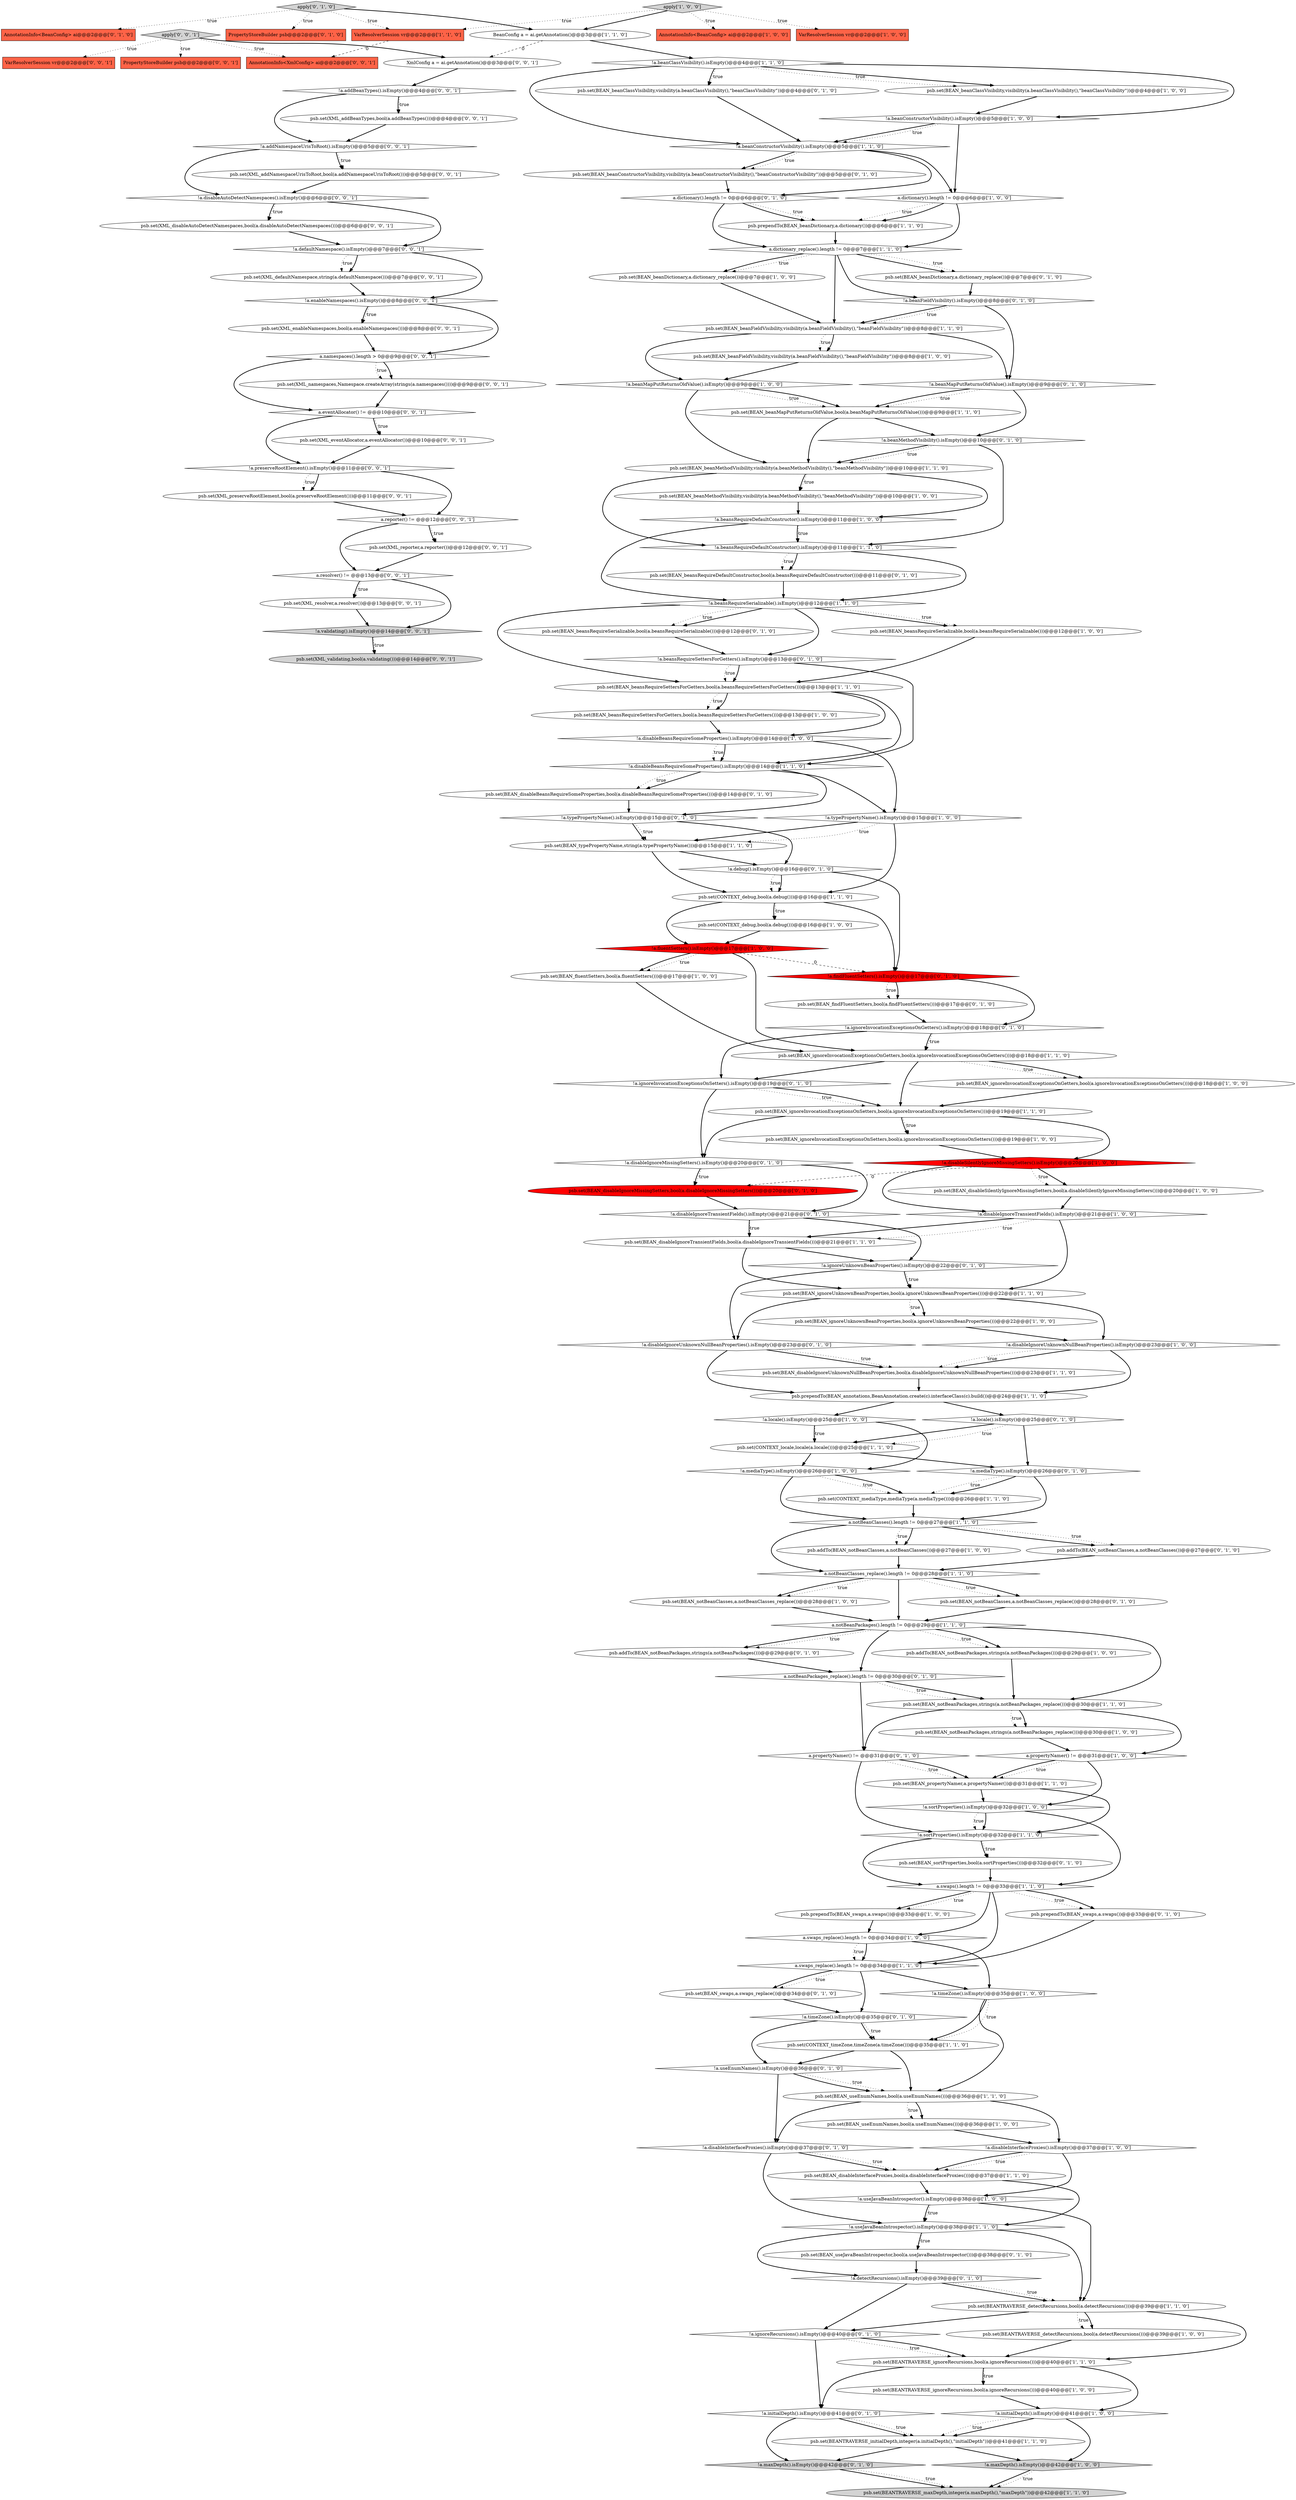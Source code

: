 digraph {
41 [style = filled, label = "!a.timeZone().isEmpty()@@@35@@@['1', '0', '0']", fillcolor = white, shape = diamond image = "AAA0AAABBB1BBB"];
80 [style = filled, label = "psb.set(BEANTRAVERSE_detectRecursions,bool(a.detectRecursions()))@@@39@@@['1', '1', '0']", fillcolor = white, shape = ellipse image = "AAA0AAABBB1BBB"];
118 [style = filled, label = "psb.set(BEAN_beansRequireSerializable,bool(a.beansRequireSerializable()))@@@12@@@['0', '1', '0']", fillcolor = white, shape = ellipse image = "AAA0AAABBB2BBB"];
150 [style = filled, label = "psb.set(XML_preserveRootElement,bool(a.preserveRootElement()))@@@11@@@['0', '0', '1']", fillcolor = white, shape = ellipse image = "AAA0AAABBB3BBB"];
142 [style = filled, label = "psb.set(XML_eventAllocator,a.eventAllocator())@@@10@@@['0', '0', '1']", fillcolor = white, shape = ellipse image = "AAA0AAABBB3BBB"];
26 [style = filled, label = "a.propertyNamer() != @@@31@@@['1', '0', '0']", fillcolor = white, shape = diamond image = "AAA0AAABBB1BBB"];
25 [style = filled, label = "psb.set(BEAN_ignoreUnknownBeanProperties,bool(a.ignoreUnknownBeanProperties()))@@@22@@@['1', '1', '0']", fillcolor = white, shape = ellipse image = "AAA0AAABBB1BBB"];
0 [style = filled, label = "psb.set(BEAN_notBeanClasses,a.notBeanClasses_replace())@@@28@@@['1', '0', '0']", fillcolor = white, shape = ellipse image = "AAA0AAABBB1BBB"];
128 [style = filled, label = "VarResolverSession vr@@@2@@@['0', '0', '1']", fillcolor = tomato, shape = box image = "AAA0AAABBB3BBB"];
139 [style = filled, label = "psb.set(XML_validating,bool(a.validating()))@@@14@@@['0', '0', '1']", fillcolor = lightgray, shape = ellipse image = "AAA0AAABBB3BBB"];
117 [style = filled, label = "apply['0', '1', '0']", fillcolor = lightgray, shape = diamond image = "AAA0AAABBB2BBB"];
60 [style = filled, label = "!a.useJavaBeanIntrospector().isEmpty()@@@38@@@['1', '1', '0']", fillcolor = white, shape = diamond image = "AAA0AAABBB1BBB"];
13 [style = filled, label = "VarResolverSession vr@@@2@@@['1', '1', '0']", fillcolor = tomato, shape = box image = "AAA0AAABBB1BBB"];
49 [style = filled, label = "!a.typePropertyName().isEmpty()@@@15@@@['1', '0', '0']", fillcolor = white, shape = diamond image = "AAA0AAABBB1BBB"];
88 [style = filled, label = "!a.beanFieldVisibility().isEmpty()@@@8@@@['0', '1', '0']", fillcolor = white, shape = diamond image = "AAA0AAABBB2BBB"];
134 [style = filled, label = "apply['0', '0', '1']", fillcolor = lightgray, shape = diamond image = "AAA0AAABBB3BBB"];
131 [style = filled, label = "PropertyStoreBuilder psb@@@2@@@['0', '0', '1']", fillcolor = tomato, shape = box image = "AAA0AAABBB3BBB"];
16 [style = filled, label = "psb.set(BEAN_beanDictionary,a.dictionary_replace())@@@7@@@['1', '0', '0']", fillcolor = white, shape = ellipse image = "AAA0AAABBB1BBB"];
30 [style = filled, label = "!a.mediaType().isEmpty()@@@26@@@['1', '0', '0']", fillcolor = white, shape = diamond image = "AAA0AAABBB1BBB"];
48 [style = filled, label = "!a.disableBeansRequireSomeProperties().isEmpty()@@@14@@@['1', '1', '0']", fillcolor = white, shape = diamond image = "AAA0AAABBB1BBB"];
8 [style = filled, label = "AnnotationInfo<BeanConfig> ai@@@2@@@['1', '0', '0']", fillcolor = tomato, shape = box image = "AAA0AAABBB1BBB"];
52 [style = filled, label = "!a.beanMapPutReturnsOldValue().isEmpty()@@@9@@@['1', '0', '0']", fillcolor = white, shape = diamond image = "AAA0AAABBB1BBB"];
5 [style = filled, label = "psb.set(BEAN_beanClassVisibility,visibility(a.beanClassVisibility(),\"beanClassVisibility\"))@@@4@@@['1', '0', '0']", fillcolor = white, shape = ellipse image = "AAA0AAABBB1BBB"];
71 [style = filled, label = "psb.set(BEAN_beanFieldVisibility,visibility(a.beanFieldVisibility(),\"beanFieldVisibility\"))@@@8@@@['1', '1', '0']", fillcolor = white, shape = ellipse image = "AAA0AAABBB1BBB"];
67 [style = filled, label = "!a.beansRequireDefaultConstructor().isEmpty()@@@11@@@['1', '0', '0']", fillcolor = white, shape = diamond image = "AAA0AAABBB1BBB"];
11 [style = filled, label = "a.swaps_replace().length != 0@@@34@@@['1', '1', '0']", fillcolor = white, shape = diamond image = "AAA0AAABBB1BBB"];
104 [style = filled, label = "!a.ignoreRecursions().isEmpty()@@@40@@@['0', '1', '0']", fillcolor = white, shape = diamond image = "AAA0AAABBB2BBB"];
66 [style = filled, label = "psb.set(BEAN_disableIgnoreUnknownNullBeanProperties,bool(a.disableIgnoreUnknownNullBeanProperties()))@@@23@@@['1', '1', '0']", fillcolor = white, shape = ellipse image = "AAA0AAABBB1BBB"];
68 [style = filled, label = "!a.disableSilentlyIgnoreMissingSetters().isEmpty()@@@20@@@['1', '0', '0']", fillcolor = red, shape = diamond image = "AAA1AAABBB1BBB"];
38 [style = filled, label = "!a.disableIgnoreUnknownNullBeanProperties().isEmpty()@@@23@@@['1', '0', '0']", fillcolor = white, shape = diamond image = "AAA0AAABBB1BBB"];
145 [style = filled, label = "psb.set(XML_addBeanTypes,bool(a.addBeanTypes()))@@@4@@@['0', '0', '1']", fillcolor = white, shape = ellipse image = "AAA0AAABBB3BBB"];
69 [style = filled, label = "psb.set(BEAN_typePropertyName,string(a.typePropertyName()))@@@15@@@['1', '1', '0']", fillcolor = white, shape = ellipse image = "AAA0AAABBB1BBB"];
74 [style = filled, label = "psb.set(BEANTRAVERSE_initialDepth,integer(a.initialDepth(),\"initialDepth\"))@@@41@@@['1', '1', '0']", fillcolor = white, shape = ellipse image = "AAA0AAABBB1BBB"];
138 [style = filled, label = "psb.set(XML_resolver,a.resolver())@@@13@@@['0', '0', '1']", fillcolor = white, shape = ellipse image = "AAA0AAABBB3BBB"];
21 [style = filled, label = "psb.set(BEAN_ignoreUnknownBeanProperties,bool(a.ignoreUnknownBeanProperties()))@@@22@@@['1', '0', '0']", fillcolor = white, shape = ellipse image = "AAA0AAABBB1BBB"];
92 [style = filled, label = "psb.set(BEAN_findFluentSetters,bool(a.findFluentSetters()))@@@17@@@['0', '1', '0']", fillcolor = white, shape = ellipse image = "AAA0AAABBB2BBB"];
79 [style = filled, label = "psb.set(BEAN_notBeanPackages,strings(a.notBeanPackages_replace()))@@@30@@@['1', '1', '0']", fillcolor = white, shape = ellipse image = "AAA0AAABBB1BBB"];
101 [style = filled, label = "AnnotationInfo<BeanConfig> ai@@@2@@@['0', '1', '0']", fillcolor = tomato, shape = box image = "AAA0AAABBB2BBB"];
1 [style = filled, label = "!a.maxDepth().isEmpty()@@@42@@@['1', '0', '0']", fillcolor = lightgray, shape = diamond image = "AAA0AAABBB1BBB"];
140 [style = filled, label = "a.eventAllocator() != @@@10@@@['0', '0', '1']", fillcolor = white, shape = diamond image = "AAA0AAABBB3BBB"];
133 [style = filled, label = "!a.addNamespaceUrisToRoot().isEmpty()@@@5@@@['0', '0', '1']", fillcolor = white, shape = diamond image = "AAA0AAABBB3BBB"];
62 [style = filled, label = "psb.set(BEAN_ignoreInvocationExceptionsOnSetters,bool(a.ignoreInvocationExceptionsOnSetters()))@@@19@@@['1', '1', '0']", fillcolor = white, shape = ellipse image = "AAA0AAABBB1BBB"];
116 [style = filled, label = "!a.maxDepth().isEmpty()@@@42@@@['0', '1', '0']", fillcolor = lightgray, shape = diamond image = "AAA0AAABBB2BBB"];
147 [style = filled, label = "a.namespaces().length > 0@@@9@@@['0', '0', '1']", fillcolor = white, shape = diamond image = "AAA0AAABBB3BBB"];
12 [style = filled, label = "VarResolverSession vr@@@2@@@['1', '0', '0']", fillcolor = tomato, shape = box image = "AAA0AAABBB1BBB"];
40 [style = filled, label = "a.notBeanClasses_replace().length != 0@@@28@@@['1', '1', '0']", fillcolor = white, shape = diamond image = "AAA0AAABBB1BBB"];
78 [style = filled, label = "a.notBeanClasses().length != 0@@@27@@@['1', '1', '0']", fillcolor = white, shape = diamond image = "AAA0AAABBB1BBB"];
54 [style = filled, label = "psb.set(BEAN_disableSilentlyIgnoreMissingSetters,bool(a.disableSilentlyIgnoreMissingSetters()))@@@20@@@['1', '0', '0']", fillcolor = white, shape = ellipse image = "AAA0AAABBB1BBB"];
23 [style = filled, label = "psb.set(BEANTRAVERSE_maxDepth,integer(a.maxDepth(),\"maxDepth\"))@@@42@@@['1', '1', '0']", fillcolor = lightgray, shape = ellipse image = "AAA0AAABBB1BBB"];
98 [style = filled, label = "!a.ignoreInvocationExceptionsOnGetters().isEmpty()@@@18@@@['0', '1', '0']", fillcolor = white, shape = diamond image = "AAA0AAABBB2BBB"];
59 [style = filled, label = "!a.beansRequireSerializable().isEmpty()@@@12@@@['1', '1', '0']", fillcolor = white, shape = diamond image = "AAA0AAABBB1BBB"];
129 [style = filled, label = "psb.set(XML_addNamespaceUrisToRoot,bool(a.addNamespaceUrisToRoot()))@@@5@@@['0', '0', '1']", fillcolor = white, shape = ellipse image = "AAA0AAABBB3BBB"];
136 [style = filled, label = "psb.set(XML_defaultNamespace,string(a.defaultNamespace()))@@@7@@@['0', '0', '1']", fillcolor = white, shape = ellipse image = "AAA0AAABBB3BBB"];
31 [style = filled, label = "psb.set(CONTEXT_debug,bool(a.debug()))@@@16@@@['1', '0', '0']", fillcolor = white, shape = ellipse image = "AAA0AAABBB1BBB"];
10 [style = filled, label = "a.swaps_replace().length != 0@@@34@@@['1', '0', '0']", fillcolor = white, shape = diamond image = "AAA0AAABBB1BBB"];
114 [style = filled, label = "!a.findFluentSetters().isEmpty()@@@17@@@['0', '1', '0']", fillcolor = red, shape = diamond image = "AAA1AAABBB2BBB"];
28 [style = filled, label = "psb.set(CONTEXT_locale,locale(a.locale()))@@@25@@@['1', '1', '0']", fillcolor = white, shape = ellipse image = "AAA0AAABBB1BBB"];
34 [style = filled, label = "!a.fluentSetters().isEmpty()@@@17@@@['1', '0', '0']", fillcolor = red, shape = diamond image = "AAA1AAABBB1BBB"];
110 [style = filled, label = "!a.timeZone().isEmpty()@@@35@@@['0', '1', '0']", fillcolor = white, shape = diamond image = "AAA0AAABBB2BBB"];
87 [style = filled, label = "psb.set(BEAN_beanConstructorVisibility,visibility(a.beanConstructorVisibility(),\"beanConstructorVisibility\"))@@@5@@@['0', '1', '0']", fillcolor = white, shape = ellipse image = "AAA0AAABBB2BBB"];
94 [style = filled, label = "!a.beansRequireSettersForGetters().isEmpty()@@@13@@@['0', '1', '0']", fillcolor = white, shape = diamond image = "AAA0AAABBB2BBB"];
2 [style = filled, label = "psb.prependTo(BEAN_swaps,a.swaps())@@@33@@@['1', '0', '0']", fillcolor = white, shape = ellipse image = "AAA0AAABBB1BBB"];
14 [style = filled, label = "psb.set(BEAN_ignoreInvocationExceptionsOnGetters,bool(a.ignoreInvocationExceptionsOnGetters()))@@@18@@@['1', '0', '0']", fillcolor = white, shape = ellipse image = "AAA0AAABBB1BBB"];
124 [style = filled, label = "!a.ignoreInvocationExceptionsOnSetters().isEmpty()@@@19@@@['0', '1', '0']", fillcolor = white, shape = diamond image = "AAA0AAABBB2BBB"];
43 [style = filled, label = "psb.set(BEANTRAVERSE_ignoreRecursions,bool(a.ignoreRecursions()))@@@40@@@['1', '1', '0']", fillcolor = white, shape = ellipse image = "AAA0AAABBB1BBB"];
109 [style = filled, label = "!a.disableIgnoreUnknownNullBeanProperties().isEmpty()@@@23@@@['0', '1', '0']", fillcolor = white, shape = diamond image = "AAA0AAABBB2BBB"];
51 [style = filled, label = "psb.prependTo(BEAN_beanDictionary,a.dictionary())@@@6@@@['1', '1', '0']", fillcolor = white, shape = ellipse image = "AAA0AAABBB1BBB"];
55 [style = filled, label = "psb.addTo(BEAN_notBeanClasses,a.notBeanClasses())@@@27@@@['1', '0', '0']", fillcolor = white, shape = ellipse image = "AAA0AAABBB1BBB"];
106 [style = filled, label = "psb.addTo(BEAN_notBeanClasses,a.notBeanClasses())@@@27@@@['0', '1', '0']", fillcolor = white, shape = ellipse image = "AAA0AAABBB2BBB"];
141 [style = filled, label = "!a.preserveRootElement().isEmpty()@@@11@@@['0', '0', '1']", fillcolor = white, shape = diamond image = "AAA0AAABBB3BBB"];
56 [style = filled, label = "a.dictionary_replace().length != 0@@@7@@@['1', '1', '0']", fillcolor = white, shape = diamond image = "AAA0AAABBB1BBB"];
105 [style = filled, label = "psb.set(BEAN_beansRequireDefaultConstructor,bool(a.beansRequireDefaultConstructor()))@@@11@@@['0', '1', '0']", fillcolor = white, shape = ellipse image = "AAA0AAABBB2BBB"];
95 [style = filled, label = "!a.locale().isEmpty()@@@25@@@['0', '1', '0']", fillcolor = white, shape = diamond image = "AAA0AAABBB2BBB"];
120 [style = filled, label = "psb.set(BEAN_swaps,a.swaps_replace())@@@34@@@['0', '1', '0']", fillcolor = white, shape = ellipse image = "AAA0AAABBB2BBB"];
122 [style = filled, label = "!a.disableIgnoreMissingSetters().isEmpty()@@@20@@@['0', '1', '0']", fillcolor = white, shape = diamond image = "AAA0AAABBB2BBB"];
45 [style = filled, label = "psb.set(BEAN_useEnumNames,bool(a.useEnumNames()))@@@36@@@['1', '1', '0']", fillcolor = white, shape = ellipse image = "AAA0AAABBB1BBB"];
29 [style = filled, label = "!a.disableIgnoreTransientFields().isEmpty()@@@21@@@['1', '0', '0']", fillcolor = white, shape = diamond image = "AAA0AAABBB1BBB"];
33 [style = filled, label = "!a.disableInterfaceProxies().isEmpty()@@@37@@@['1', '0', '0']", fillcolor = white, shape = diamond image = "AAA0AAABBB1BBB"];
24 [style = filled, label = "psb.set(BEAN_fluentSetters,bool(a.fluentSetters()))@@@17@@@['1', '0', '0']", fillcolor = white, shape = ellipse image = "AAA0AAABBB1BBB"];
17 [style = filled, label = "psb.set(BEAN_beansRequireSettersForGetters,bool(a.beansRequireSettersForGetters()))@@@13@@@['1', '0', '0']", fillcolor = white, shape = ellipse image = "AAA0AAABBB1BBB"];
32 [style = filled, label = "psb.set(CONTEXT_mediaType,mediaType(a.mediaType()))@@@26@@@['1', '1', '0']", fillcolor = white, shape = ellipse image = "AAA0AAABBB1BBB"];
36 [style = filled, label = "!a.disableBeansRequireSomeProperties().isEmpty()@@@14@@@['1', '0', '0']", fillcolor = white, shape = diamond image = "AAA0AAABBB1BBB"];
151 [style = filled, label = "a.reporter() != @@@12@@@['0', '0', '1']", fillcolor = white, shape = diamond image = "AAA0AAABBB3BBB"];
15 [style = filled, label = "psb.prependTo(BEAN_annotations,BeanAnnotation.create(c).interfaceClass(c).build())@@@24@@@['1', '1', '0']", fillcolor = white, shape = ellipse image = "AAA0AAABBB1BBB"];
97 [style = filled, label = "psb.set(BEAN_notBeanClasses,a.notBeanClasses_replace())@@@28@@@['0', '1', '0']", fillcolor = white, shape = ellipse image = "AAA0AAABBB2BBB"];
132 [style = filled, label = "XmlConfig a = ai.getAnnotation()@@@3@@@['0', '0', '1']", fillcolor = white, shape = ellipse image = "AAA0AAABBB3BBB"];
84 [style = filled, label = "!a.mediaType().isEmpty()@@@26@@@['0', '1', '0']", fillcolor = white, shape = diamond image = "AAA0AAABBB2BBB"];
149 [style = filled, label = "!a.addBeanTypes().isEmpty()@@@4@@@['0', '0', '1']", fillcolor = white, shape = diamond image = "AAA0AAABBB3BBB"];
27 [style = filled, label = "psb.set(BEAN_notBeanPackages,strings(a.notBeanPackages_replace()))@@@30@@@['1', '0', '0']", fillcolor = white, shape = ellipse image = "AAA0AAABBB1BBB"];
6 [style = filled, label = "psb.set(BEAN_beansRequireSerializable,bool(a.beansRequireSerializable()))@@@12@@@['1', '0', '0']", fillcolor = white, shape = ellipse image = "AAA0AAABBB1BBB"];
75 [style = filled, label = "psb.set(BEAN_disableIgnoreTransientFields,bool(a.disableIgnoreTransientFields()))@@@21@@@['1', '1', '0']", fillcolor = white, shape = ellipse image = "AAA0AAABBB1BBB"];
81 [style = filled, label = "psb.set(BEAN_propertyNamer,a.propertyNamer())@@@31@@@['1', '1', '0']", fillcolor = white, shape = ellipse image = "AAA0AAABBB1BBB"];
103 [style = filled, label = "psb.addTo(BEAN_notBeanPackages,strings(a.notBeanPackages()))@@@29@@@['0', '1', '0']", fillcolor = white, shape = ellipse image = "AAA0AAABBB2BBB"];
70 [style = filled, label = "psb.set(CONTEXT_timeZone,timeZone(a.timeZone()))@@@35@@@['1', '1', '0']", fillcolor = white, shape = ellipse image = "AAA0AAABBB1BBB"];
89 [style = filled, label = "a.notBeanPackages_replace().length != 0@@@30@@@['0', '1', '0']", fillcolor = white, shape = diamond image = "AAA0AAABBB2BBB"];
108 [style = filled, label = "psb.set(BEAN_sortProperties,bool(a.sortProperties()))@@@32@@@['0', '1', '0']", fillcolor = white, shape = ellipse image = "AAA0AAABBB2BBB"];
112 [style = filled, label = "!a.beanMethodVisibility().isEmpty()@@@10@@@['0', '1', '0']", fillcolor = white, shape = diamond image = "AAA0AAABBB2BBB"];
99 [style = filled, label = "psb.set(BEAN_beanDictionary,a.dictionary_replace())@@@7@@@['0', '1', '0']", fillcolor = white, shape = ellipse image = "AAA0AAABBB2BBB"];
86 [style = filled, label = "!a.detectRecursions().isEmpty()@@@39@@@['0', '1', '0']", fillcolor = white, shape = diamond image = "AAA0AAABBB2BBB"];
44 [style = filled, label = "!a.beanConstructorVisibility().isEmpty()@@@5@@@['1', '0', '0']", fillcolor = white, shape = diamond image = "AAA0AAABBB1BBB"];
50 [style = filled, label = "!a.beanConstructorVisibility().isEmpty()@@@5@@@['1', '1', '0']", fillcolor = white, shape = diamond image = "AAA0AAABBB1BBB"];
146 [style = filled, label = "!a.enableNamespaces().isEmpty()@@@8@@@['0', '0', '1']", fillcolor = white, shape = diamond image = "AAA0AAABBB3BBB"];
64 [style = filled, label = "BeanConfig a = ai.getAnnotation()@@@3@@@['1', '1', '0']", fillcolor = white, shape = ellipse image = "AAA0AAABBB1BBB"];
85 [style = filled, label = "psb.set(BEAN_useJavaBeanIntrospector,bool(a.useJavaBeanIntrospector()))@@@38@@@['0', '1', '0']", fillcolor = white, shape = ellipse image = "AAA0AAABBB2BBB"];
42 [style = filled, label = "!a.beanClassVisibility().isEmpty()@@@4@@@['1', '1', '0']", fillcolor = white, shape = diamond image = "AAA0AAABBB1BBB"];
3 [style = filled, label = "psb.set(BEAN_beanMethodVisibility,visibility(a.beanMethodVisibility(),\"beanMethodVisibility\"))@@@10@@@['1', '0', '0']", fillcolor = white, shape = ellipse image = "AAA0AAABBB1BBB"];
47 [style = filled, label = "a.dictionary().length != 0@@@6@@@['1', '0', '0']", fillcolor = white, shape = diamond image = "AAA0AAABBB1BBB"];
9 [style = filled, label = "psb.addTo(BEAN_notBeanPackages,strings(a.notBeanPackages()))@@@29@@@['1', '0', '0']", fillcolor = white, shape = ellipse image = "AAA0AAABBB1BBB"];
35 [style = filled, label = "psb.set(BEANTRAVERSE_ignoreRecursions,bool(a.ignoreRecursions()))@@@40@@@['1', '0', '0']", fillcolor = white, shape = ellipse image = "AAA0AAABBB1BBB"];
123 [style = filled, label = "psb.set(BEAN_disableIgnoreMissingSetters,bool(a.disableIgnoreMissingSetters()))@@@20@@@['0', '1', '0']", fillcolor = red, shape = ellipse image = "AAA1AAABBB2BBB"];
61 [style = filled, label = "psb.set(BEAN_disableInterfaceProxies,bool(a.disableInterfaceProxies()))@@@37@@@['1', '1', '0']", fillcolor = white, shape = ellipse image = "AAA0AAABBB1BBB"];
18 [style = filled, label = "!a.locale().isEmpty()@@@25@@@['1', '0', '0']", fillcolor = white, shape = diamond image = "AAA0AAABBB1BBB"];
37 [style = filled, label = "!a.initialDepth().isEmpty()@@@41@@@['1', '0', '0']", fillcolor = white, shape = diamond image = "AAA0AAABBB1BBB"];
90 [style = filled, label = "!a.beanMapPutReturnsOldValue().isEmpty()@@@9@@@['0', '1', '0']", fillcolor = white, shape = diamond image = "AAA0AAABBB2BBB"];
96 [style = filled, label = "psb.set(BEAN_disableBeansRequireSomeProperties,bool(a.disableBeansRequireSomeProperties()))@@@14@@@['0', '1', '0']", fillcolor = white, shape = ellipse image = "AAA0AAABBB2BBB"];
58 [style = filled, label = "a.swaps().length != 0@@@33@@@['1', '1', '0']", fillcolor = white, shape = diamond image = "AAA0AAABBB1BBB"];
76 [style = filled, label = "!a.beansRequireDefaultConstructor().isEmpty()@@@11@@@['1', '1', '0']", fillcolor = white, shape = diamond image = "AAA0AAABBB1BBB"];
72 [style = filled, label = "!a.sortProperties().isEmpty()@@@32@@@['1', '1', '0']", fillcolor = white, shape = diamond image = "AAA0AAABBB1BBB"];
113 [style = filled, label = "psb.set(BEAN_beanClassVisibility,visibility(a.beanClassVisibility(),\"beanClassVisibility\"))@@@4@@@['0', '1', '0']", fillcolor = white, shape = ellipse image = "AAA0AAABBB2BBB"];
91 [style = filled, label = "!a.disableIgnoreTransientFields().isEmpty()@@@21@@@['0', '1', '0']", fillcolor = white, shape = diamond image = "AAA0AAABBB2BBB"];
102 [style = filled, label = "!a.useEnumNames().isEmpty()@@@36@@@['0', '1', '0']", fillcolor = white, shape = diamond image = "AAA0AAABBB2BBB"];
111 [style = filled, label = "PropertyStoreBuilder psb@@@2@@@['0', '1', '0']", fillcolor = tomato, shape = box image = "AAA0AAABBB2BBB"];
4 [style = filled, label = "psb.set(BEANTRAVERSE_detectRecursions,bool(a.detectRecursions()))@@@39@@@['1', '0', '0']", fillcolor = white, shape = ellipse image = "AAA0AAABBB1BBB"];
53 [style = filled, label = "psb.set(BEAN_ignoreInvocationExceptionsOnGetters,bool(a.ignoreInvocationExceptionsOnGetters()))@@@18@@@['1', '1', '0']", fillcolor = white, shape = ellipse image = "AAA0AAABBB1BBB"];
137 [style = filled, label = "psb.set(XML_namespaces,Namespace.createArray(strings(a.namespaces())))@@@9@@@['0', '0', '1']", fillcolor = white, shape = ellipse image = "AAA0AAABBB3BBB"];
7 [style = filled, label = "!a.useJavaBeanIntrospector().isEmpty()@@@38@@@['1', '0', '0']", fillcolor = white, shape = diamond image = "AAA0AAABBB1BBB"];
100 [style = filled, label = "!a.disableInterfaceProxies().isEmpty()@@@37@@@['0', '1', '0']", fillcolor = white, shape = diamond image = "AAA0AAABBB2BBB"];
57 [style = filled, label = "psb.set(BEAN_beanMapPutReturnsOldValue,bool(a.beanMapPutReturnsOldValue()))@@@9@@@['1', '1', '0']", fillcolor = white, shape = ellipse image = "AAA0AAABBB1BBB"];
46 [style = filled, label = "psb.set(BEAN_beanFieldVisibility,visibility(a.beanFieldVisibility(),\"beanFieldVisibility\"))@@@8@@@['1', '0', '0']", fillcolor = white, shape = ellipse image = "AAA0AAABBB1BBB"];
143 [style = filled, label = "psb.set(XML_enableNamespaces,bool(a.enableNamespaces()))@@@8@@@['0', '0', '1']", fillcolor = white, shape = ellipse image = "AAA0AAABBB3BBB"];
77 [style = filled, label = "psb.set(BEAN_beanMethodVisibility,visibility(a.beanMethodVisibility(),\"beanMethodVisibility\"))@@@10@@@['1', '1', '0']", fillcolor = white, shape = ellipse image = "AAA0AAABBB1BBB"];
148 [style = filled, label = "!a.defaultNamespace().isEmpty()@@@7@@@['0', '0', '1']", fillcolor = white, shape = diamond image = "AAA0AAABBB3BBB"];
119 [style = filled, label = "!a.ignoreUnknownBeanProperties().isEmpty()@@@22@@@['0', '1', '0']", fillcolor = white, shape = diamond image = "AAA0AAABBB2BBB"];
127 [style = filled, label = "!a.disableAutoDetectNamespaces().isEmpty()@@@6@@@['0', '0', '1']", fillcolor = white, shape = diamond image = "AAA0AAABBB3BBB"];
135 [style = filled, label = "psb.set(XML_reporter,a.reporter())@@@12@@@['0', '0', '1']", fillcolor = white, shape = ellipse image = "AAA0AAABBB3BBB"];
115 [style = filled, label = "!a.initialDepth().isEmpty()@@@41@@@['0', '1', '0']", fillcolor = white, shape = diamond image = "AAA0AAABBB2BBB"];
39 [style = filled, label = "psb.set(BEAN_ignoreInvocationExceptionsOnSetters,bool(a.ignoreInvocationExceptionsOnSetters()))@@@19@@@['1', '0', '0']", fillcolor = white, shape = ellipse image = "AAA0AAABBB1BBB"];
130 [style = filled, label = "psb.set(XML_disableAutoDetectNamespaces,bool(a.disableAutoDetectNamespaces()))@@@6@@@['0', '0', '1']", fillcolor = white, shape = ellipse image = "AAA0AAABBB3BBB"];
93 [style = filled, label = "a.dictionary().length != 0@@@6@@@['0', '1', '0']", fillcolor = white, shape = diamond image = "AAA0AAABBB2BBB"];
83 [style = filled, label = "a.propertyNamer() != @@@31@@@['0', '1', '0']", fillcolor = white, shape = diamond image = "AAA0AAABBB2BBB"];
22 [style = filled, label = "psb.set(BEAN_useEnumNames,bool(a.useEnumNames()))@@@36@@@['1', '0', '0']", fillcolor = white, shape = ellipse image = "AAA0AAABBB1BBB"];
20 [style = filled, label = "!a.sortProperties().isEmpty()@@@32@@@['1', '0', '0']", fillcolor = white, shape = diamond image = "AAA0AAABBB1BBB"];
19 [style = filled, label = "psb.set(BEAN_beansRequireSettersForGetters,bool(a.beansRequireSettersForGetters()))@@@13@@@['1', '1', '0']", fillcolor = white, shape = ellipse image = "AAA0AAABBB1BBB"];
82 [style = filled, label = "psb.prependTo(BEAN_swaps,a.swaps())@@@33@@@['0', '1', '0']", fillcolor = white, shape = ellipse image = "AAA0AAABBB2BBB"];
107 [style = filled, label = "!a.typePropertyName().isEmpty()@@@15@@@['0', '1', '0']", fillcolor = white, shape = diamond image = "AAA0AAABBB2BBB"];
125 [style = filled, label = "!a.validating().isEmpty()@@@14@@@['0', '0', '1']", fillcolor = lightgray, shape = diamond image = "AAA0AAABBB3BBB"];
144 [style = filled, label = "AnnotationInfo<XmlConfig> ai@@@2@@@['0', '0', '1']", fillcolor = tomato, shape = box image = "AAA0AAABBB3BBB"];
73 [style = filled, label = "psb.set(CONTEXT_debug,bool(a.debug()))@@@16@@@['1', '1', '0']", fillcolor = white, shape = ellipse image = "AAA0AAABBB1BBB"];
121 [style = filled, label = "!a.debug().isEmpty()@@@16@@@['0', '1', '0']", fillcolor = white, shape = diamond image = "AAA0AAABBB2BBB"];
126 [style = filled, label = "a.resolver() != @@@13@@@['0', '0', '1']", fillcolor = white, shape = diamond image = "AAA0AAABBB3BBB"];
65 [style = filled, label = "a.notBeanPackages().length != 0@@@29@@@['1', '1', '0']", fillcolor = white, shape = diamond image = "AAA0AAABBB1BBB"];
63 [style = filled, label = "apply['1', '0', '0']", fillcolor = lightgray, shape = diamond image = "AAA0AAABBB1BBB"];
146->143 [style = dotted, label="true"];
108->58 [style = bold, label=""];
43->35 [style = dotted, label="true"];
79->27 [style = bold, label=""];
89->83 [style = bold, label=""];
45->33 [style = bold, label=""];
83->81 [style = dotted, label="true"];
95->28 [style = dotted, label="true"];
65->9 [style = dotted, label="true"];
21->38 [style = bold, label=""];
7->60 [style = bold, label=""];
81->20 [style = bold, label=""];
17->36 [style = bold, label=""];
30->78 [style = bold, label=""];
98->124 [style = bold, label=""];
35->37 [style = bold, label=""];
104->43 [style = dotted, label="true"];
93->51 [style = bold, label=""];
41->45 [style = bold, label=""];
24->53 [style = bold, label=""];
15->95 [style = bold, label=""];
92->98 [style = bold, label=""];
52->57 [style = dotted, label="true"];
79->83 [style = bold, label=""];
141->150 [style = dotted, label="true"];
60->85 [style = dotted, label="true"];
90->57 [style = dotted, label="true"];
48->96 [style = bold, label=""];
104->115 [style = bold, label=""];
136->146 [style = bold, label=""];
58->2 [style = bold, label=""];
119->109 [style = bold, label=""];
33->61 [style = dotted, label="true"];
63->12 [style = dotted, label="true"];
28->84 [style = bold, label=""];
18->28 [style = bold, label=""];
37->74 [style = bold, label=""];
62->39 [style = dotted, label="true"];
114->92 [style = bold, label=""];
79->26 [style = bold, label=""];
100->61 [style = bold, label=""];
118->94 [style = bold, label=""];
47->51 [style = dotted, label="true"];
62->68 [style = bold, label=""];
40->65 [style = bold, label=""];
110->102 [style = bold, label=""];
26->20 [style = bold, label=""];
40->97 [style = bold, label=""];
27->26 [style = bold, label=""];
65->89 [style = bold, label=""];
122->123 [style = bold, label=""];
50->93 [style = bold, label=""];
75->119 [style = bold, label=""];
120->110 [style = bold, label=""];
99->88 [style = bold, label=""];
71->90 [style = bold, label=""];
37->74 [style = dotted, label="true"];
89->79 [style = bold, label=""];
65->79 [style = bold, label=""];
117->13 [style = dotted, label="true"];
140->141 [style = bold, label=""];
2->10 [style = bold, label=""];
134->131 [style = dotted, label="true"];
11->41 [style = bold, label=""];
147->137 [style = bold, label=""];
58->10 [style = bold, label=""];
53->14 [style = dotted, label="true"];
48->96 [style = dotted, label="true"];
77->67 [style = bold, label=""];
39->68 [style = bold, label=""];
79->27 [style = dotted, label="true"];
87->93 [style = bold, label=""];
123->91 [style = bold, label=""];
26->81 [style = dotted, label="true"];
142->141 [style = bold, label=""];
33->61 [style = bold, label=""];
40->97 [style = dotted, label="true"];
69->121 [style = bold, label=""];
43->37 [style = bold, label=""];
15->18 [style = bold, label=""];
56->99 [style = dotted, label="true"];
109->15 [style = bold, label=""];
127->130 [style = bold, label=""];
124->62 [style = dotted, label="true"];
148->136 [style = bold, label=""];
18->28 [style = dotted, label="true"];
20->72 [style = bold, label=""];
9->79 [style = bold, label=""];
60->80 [style = bold, label=""];
73->31 [style = bold, label=""];
42->5 [style = bold, label=""];
73->31 [style = dotted, label="true"];
117->64 [style = bold, label=""];
119->25 [style = bold, label=""];
140->142 [style = dotted, label="true"];
58->82 [style = dotted, label="true"];
115->74 [style = bold, label=""];
150->151 [style = bold, label=""];
127->130 [style = dotted, label="true"];
1->23 [style = bold, label=""];
64->42 [style = bold, label=""];
42->44 [style = bold, label=""];
151->126 [style = bold, label=""];
45->22 [style = bold, label=""];
133->127 [style = bold, label=""];
65->9 [style = bold, label=""];
124->122 [style = bold, label=""];
1->23 [style = dotted, label="true"];
91->75 [style = bold, label=""];
78->106 [style = dotted, label="true"];
59->6 [style = bold, label=""];
149->145 [style = dotted, label="true"];
44->47 [style = bold, label=""];
25->21 [style = bold, label=""];
10->11 [style = bold, label=""];
34->53 [style = bold, label=""];
63->8 [style = dotted, label="true"];
63->13 [style = dotted, label="true"];
60->85 [style = bold, label=""];
64->132 [style = dashed, label="0"];
71->52 [style = bold, label=""];
146->147 [style = bold, label=""];
78->40 [style = bold, label=""];
107->121 [style = bold, label=""];
121->73 [style = dotted, label="true"];
90->57 [style = bold, label=""];
107->69 [style = bold, label=""];
62->39 [style = bold, label=""];
49->73 [style = bold, label=""];
71->46 [style = dotted, label="true"];
133->129 [style = bold, label=""];
62->122 [style = bold, label=""];
97->65 [style = bold, label=""];
41->70 [style = bold, label=""];
122->91 [style = bold, label=""];
67->76 [style = dotted, label="true"];
34->24 [style = dotted, label="true"];
60->86 [style = bold, label=""];
47->56 [style = bold, label=""];
109->66 [style = bold, label=""];
143->147 [style = bold, label=""];
149->145 [style = bold, label=""];
91->119 [style = bold, label=""];
59->118 [style = bold, label=""];
52->77 [style = bold, label=""];
56->16 [style = dotted, label="true"];
48->107 [style = bold, label=""];
112->77 [style = bold, label=""];
7->60 [style = dotted, label="true"];
107->69 [style = dotted, label="true"];
42->5 [style = dotted, label="true"];
126->138 [style = bold, label=""];
75->25 [style = bold, label=""];
126->125 [style = bold, label=""];
70->45 [style = bold, label=""];
95->28 [style = bold, label=""];
61->60 [style = bold, label=""];
147->137 [style = dotted, label="true"];
114->98 [style = bold, label=""];
51->56 [style = bold, label=""];
7->80 [style = bold, label=""];
117->111 [style = dotted, label="true"];
149->133 [style = bold, label=""];
88->71 [style = bold, label=""];
32->78 [style = bold, label=""];
81->72 [style = bold, label=""];
50->47 [style = bold, label=""];
72->108 [style = dotted, label="true"];
42->113 [style = bold, label=""];
56->99 [style = bold, label=""];
52->57 [style = bold, label=""];
124->62 [style = bold, label=""];
94->19 [style = bold, label=""];
67->59 [style = bold, label=""];
59->19 [style = bold, label=""];
86->104 [style = bold, label=""];
140->142 [style = bold, label=""];
95->84 [style = bold, label=""];
19->36 [style = bold, label=""];
90->112 [style = bold, label=""];
85->86 [style = bold, label=""];
49->69 [style = dotted, label="true"];
38->15 [style = bold, label=""];
121->114 [style = bold, label=""];
78->55 [style = bold, label=""];
54->29 [style = bold, label=""];
141->150 [style = bold, label=""];
43->35 [style = bold, label=""];
65->103 [style = bold, label=""];
141->151 [style = bold, label=""];
94->19 [style = dotted, label="true"];
114->92 [style = dotted, label="true"];
113->50 [style = bold, label=""];
135->126 [style = bold, label=""];
98->53 [style = bold, label=""];
25->21 [style = dotted, label="true"];
58->11 [style = bold, label=""];
33->7 [style = bold, label=""];
22->33 [style = bold, label=""];
48->49 [style = bold, label=""];
102->45 [style = dotted, label="true"];
88->90 [style = bold, label=""];
19->17 [style = dotted, label="true"];
37->1 [style = bold, label=""];
56->71 [style = bold, label=""];
100->61 [style = dotted, label="true"];
44->50 [style = bold, label=""];
66->15 [style = bold, label=""];
129->127 [style = bold, label=""];
121->73 [style = bold, label=""];
91->75 [style = dotted, label="true"];
53->124 [style = bold, label=""];
3->67 [style = bold, label=""];
45->100 [style = bold, label=""];
122->123 [style = dotted, label="true"];
30->32 [style = dotted, label="true"];
132->149 [style = bold, label=""];
112->76 [style = bold, label=""];
125->139 [style = bold, label=""];
82->11 [style = bold, label=""];
116->23 [style = bold, label=""];
78->55 [style = dotted, label="true"];
25->109 [style = bold, label=""];
110->70 [style = bold, label=""];
134->132 [style = bold, label=""];
115->74 [style = dotted, label="true"];
80->4 [style = dotted, label="true"];
30->32 [style = bold, label=""];
19->17 [style = bold, label=""];
11->110 [style = bold, label=""];
57->77 [style = bold, label=""];
11->120 [style = dotted, label="true"];
13->144 [style = dashed, label="0"];
53->14 [style = bold, label=""];
38->66 [style = bold, label=""];
5->44 [style = bold, label=""];
73->34 [style = bold, label=""];
57->112 [style = bold, label=""];
34->114 [style = dashed, label="0"];
80->104 [style = bold, label=""];
106->40 [style = bold, label=""];
42->113 [style = dotted, label="true"];
67->76 [style = bold, label=""];
42->50 [style = bold, label=""];
19->48 [style = bold, label=""];
63->64 [style = bold, label=""];
109->66 [style = dotted, label="true"];
112->77 [style = dotted, label="true"];
41->70 [style = dotted, label="true"];
46->52 [style = bold, label=""];
40->0 [style = dotted, label="true"];
125->139 [style = dotted, label="true"];
50->87 [style = bold, label=""];
93->51 [style = dotted, label="true"];
117->101 [style = dotted, label="true"];
86->80 [style = bold, label=""];
11->120 [style = bold, label=""];
138->125 [style = bold, label=""];
14->62 [style = bold, label=""];
74->116 [style = bold, label=""];
68->54 [style = bold, label=""];
0->65 [style = bold, label=""];
59->94 [style = bold, label=""];
100->60 [style = bold, label=""];
77->3 [style = dotted, label="true"];
20->58 [style = bold, label=""];
94->48 [style = bold, label=""];
58->2 [style = dotted, label="true"];
55->40 [style = bold, label=""];
18->30 [style = bold, label=""];
84->32 [style = dotted, label="true"];
89->79 [style = dotted, label="true"];
103->89 [style = bold, label=""];
36->48 [style = dotted, label="true"];
10->41 [style = bold, label=""];
126->138 [style = dotted, label="true"];
45->22 [style = dotted, label="true"];
59->118 [style = dotted, label="true"];
104->43 [style = bold, label=""];
88->71 [style = dotted, label="true"];
34->24 [style = bold, label=""];
47->51 [style = bold, label=""];
148->136 [style = dotted, label="true"];
137->140 [style = bold, label=""];
28->30 [style = bold, label=""];
80->4 [style = bold, label=""];
119->25 [style = dotted, label="true"];
59->6 [style = dotted, label="true"];
26->81 [style = bold, label=""];
40->0 [style = bold, label=""];
102->100 [style = bold, label=""];
76->59 [style = bold, label=""];
84->78 [style = bold, label=""];
73->114 [style = bold, label=""];
102->45 [style = bold, label=""];
71->46 [style = bold, label=""];
44->50 [style = dotted, label="true"];
83->81 [style = bold, label=""];
68->54 [style = dotted, label="true"];
86->80 [style = dotted, label="true"];
36->49 [style = bold, label=""];
61->7 [style = bold, label=""];
127->148 [style = bold, label=""];
49->69 [style = bold, label=""];
16->71 [style = bold, label=""];
56->16 [style = bold, label=""];
80->43 [style = bold, label=""];
78->106 [style = bold, label=""];
93->56 [style = bold, label=""];
68->29 [style = bold, label=""];
38->66 [style = dotted, label="true"];
25->38 [style = bold, label=""];
147->140 [style = bold, label=""];
50->87 [style = dotted, label="true"];
72->108 [style = bold, label=""];
76->105 [style = dotted, label="true"];
110->70 [style = dotted, label="true"];
134->144 [style = dotted, label="true"];
31->34 [style = bold, label=""];
53->62 [style = bold, label=""];
133->129 [style = dotted, label="true"];
134->128 [style = dotted, label="true"];
10->11 [style = dotted, label="true"];
98->53 [style = dotted, label="true"];
84->32 [style = bold, label=""];
151->135 [style = bold, label=""];
56->88 [style = bold, label=""];
145->133 [style = bold, label=""];
77->3 [style = bold, label=""];
43->115 [style = bold, label=""];
29->75 [style = dotted, label="true"];
29->75 [style = bold, label=""];
4->43 [style = bold, label=""];
65->103 [style = dotted, label="true"];
115->116 [style = bold, label=""];
76->105 [style = bold, label=""];
29->25 [style = bold, label=""];
105->59 [style = bold, label=""];
96->107 [style = bold, label=""];
6->19 [style = bold, label=""];
68->123 [style = dashed, label="0"];
20->72 [style = dotted, label="true"];
116->23 [style = dotted, label="true"];
130->148 [style = bold, label=""];
151->135 [style = dotted, label="true"];
77->76 [style = bold, label=""];
148->146 [style = bold, label=""];
72->58 [style = bold, label=""];
36->48 [style = bold, label=""];
74->1 [style = bold, label=""];
69->73 [style = bold, label=""];
58->82 [style = bold, label=""];
70->102 [style = bold, label=""];
83->72 [style = bold, label=""];
146->143 [style = bold, label=""];
}
